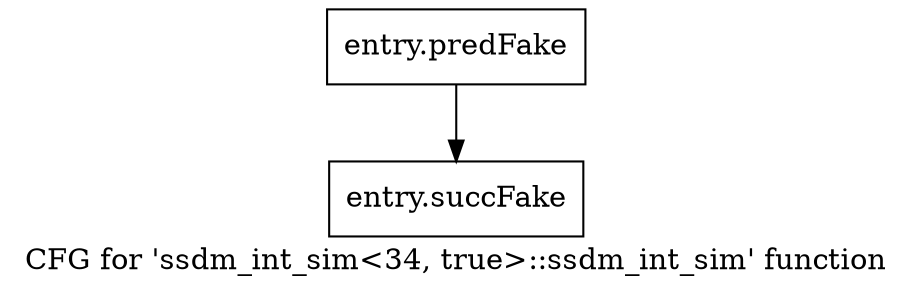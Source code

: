 digraph "CFG for 'ssdm_int_sim\<34, true\>::ssdm_int_sim' function" {
	label="CFG for 'ssdm_int_sim\<34, true\>::ssdm_int_sim' function";

	Node0x58d5a70 [shape=record,filename="",linenumber="",label="{entry.predFake}"];
	Node0x58d5a70 -> Node0x5ade9c0[ callList="" memoryops="" filename="/home/omerfaruk/tools/Xilinx/Vitis_HLS/2023.2/include/etc/ap_common.h" execusionnum="6"];
	Node0x5ade9c0 [shape=record,filename="/home/omerfaruk/tools/Xilinx/Vitis_HLS/2023.2/include/etc/ap_common.h",linenumber="662",label="{entry.succFake}"];
}
